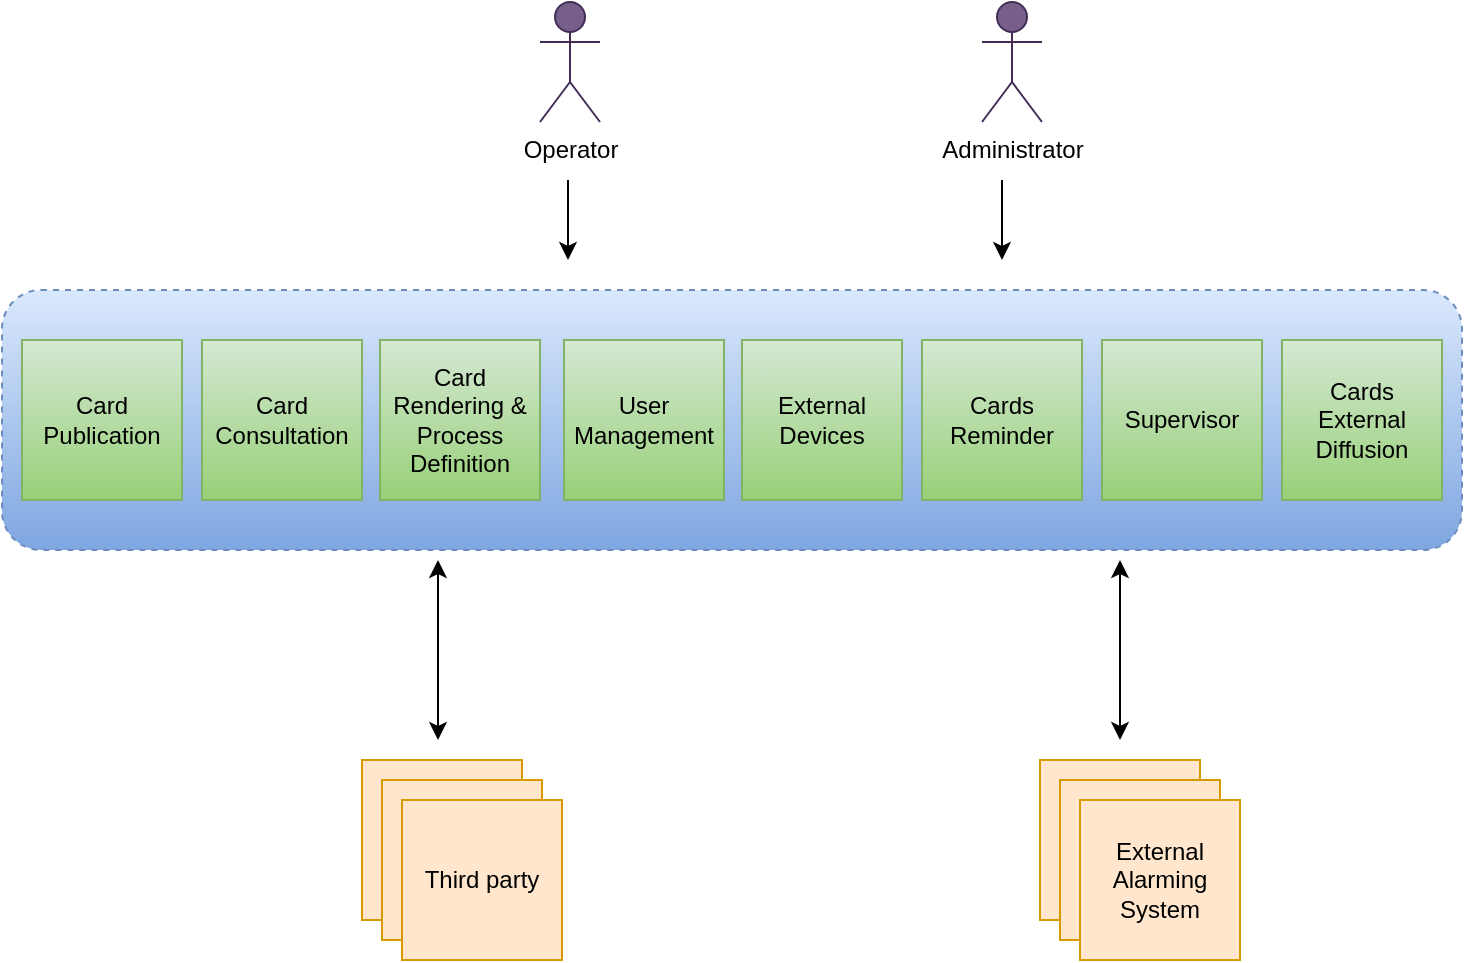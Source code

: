 <mxfile version="13.7.9" type="device"><diagram id="06CrNODc05yYju4PUXcf" name="Page-1"><mxGraphModel dx="950" dy="632" grid="1" gridSize="10" guides="1" tooltips="1" connect="1" arrows="1" fold="1" page="1" pageScale="1" pageWidth="827" pageHeight="1169" math="0" shadow="0"><root><mxCell id="0"/><mxCell id="1" parent="0"/><mxCell id="838dXlEEl3Rx7DSe0e1O-27" value="" style="rounded=1;whiteSpace=wrap;html=1;dashed=1;gradientColor=#7ea6e0;fillColor=#dae8fc;strokeColor=#6c8ebf;" parent="1" vertex="1"><mxGeometry x="40" y="195" width="730" height="130" as="geometry"/></mxCell><mxCell id="838dXlEEl3Rx7DSe0e1O-1" value="Card Publication" style="whiteSpace=wrap;html=1;aspect=fixed;fillColor=#d5e8d4;strokeColor=#82b366;gradientColor=#97d077;" parent="1" vertex="1"><mxGeometry x="50" y="220" width="80" height="80" as="geometry"/></mxCell><mxCell id="838dXlEEl3Rx7DSe0e1O-2" value="Card Consultation " style="whiteSpace=wrap;html=1;aspect=fixed;fillColor=#d5e8d4;strokeColor=#82b366;gradientColor=#97d077;" parent="1" vertex="1"><mxGeometry x="140" y="220" width="80" height="80" as="geometry"/></mxCell><mxCell id="838dXlEEl3Rx7DSe0e1O-3" value="Card Rendering &amp;amp; Process Definition" style="whiteSpace=wrap;html=1;aspect=fixed;fillColor=#d5e8d4;strokeColor=#82b366;gradientColor=#97d077;" parent="1" vertex="1"><mxGeometry x="229" y="220" width="80" height="80" as="geometry"/></mxCell><mxCell id="838dXlEEl3Rx7DSe0e1O-4" value="Operator" style="shape=umlActor;verticalLabelPosition=bottom;labelBackgroundColor=#ffffff;verticalAlign=top;html=1;outlineConnect=0;fillColor=#76608a;strokeColor=#432D57;fontColor=#000000;" parent="1" vertex="1"><mxGeometry x="309" y="51" width="30" height="60" as="geometry"/></mxCell><mxCell id="838dXlEEl3Rx7DSe0e1O-6" value="Third party " style="whiteSpace=wrap;html=1;aspect=fixed;fillColor=#ffe6cc;strokeColor=#d79b00;" parent="1" vertex="1"><mxGeometry x="220" y="430" width="80" height="80" as="geometry"/></mxCell><mxCell id="838dXlEEl3Rx7DSe0e1O-7" value="&lt;div&gt;External &lt;br&gt;&lt;/div&gt;&lt;div&gt;Devices&lt;br&gt;&lt;/div&gt;" style="whiteSpace=wrap;html=1;aspect=fixed;fillColor=#d5e8d4;strokeColor=#82b366;gradientColor=#97d077;" parent="1" vertex="1"><mxGeometry x="410" y="220" width="80" height="80" as="geometry"/></mxCell><mxCell id="838dXlEEl3Rx7DSe0e1O-9" value="Third party " style="whiteSpace=wrap;html=1;aspect=fixed;fillColor=#ffe6cc;strokeColor=#d79b00;" parent="1" vertex="1"><mxGeometry x="230" y="440" width="80" height="80" as="geometry"/></mxCell><mxCell id="838dXlEEl3Rx7DSe0e1O-10" value="Third party " style="whiteSpace=wrap;html=1;aspect=fixed;fillColor=#ffe6cc;strokeColor=#d79b00;" parent="1" vertex="1"><mxGeometry x="240" y="450" width="80" height="80" as="geometry"/></mxCell><mxCell id="838dXlEEl3Rx7DSe0e1O-13" value="Administrator" style="shape=umlActor;verticalLabelPosition=bottom;labelBackgroundColor=#ffffff;verticalAlign=top;html=1;outlineConnect=0;fillColor=#76608a;strokeColor=#432D57;fontColor=#000000;" parent="1" vertex="1"><mxGeometry x="530" y="51" width="30" height="60" as="geometry"/></mxCell><mxCell id="838dXlEEl3Rx7DSe0e1O-16" value="" style="endArrow=classic;html=1;" parent="1" edge="1"><mxGeometry width="50" height="50" relative="1" as="geometry"><mxPoint x="323" y="140" as="sourcePoint"/><mxPoint x="323" y="180" as="targetPoint"/></mxGeometry></mxCell><mxCell id="838dXlEEl3Rx7DSe0e1O-22" value="" style="endArrow=classic;html=1;" parent="1" edge="1"><mxGeometry width="50" height="50" relative="1" as="geometry"><mxPoint x="540" y="140" as="sourcePoint"/><mxPoint x="540" y="180" as="targetPoint"/></mxGeometry></mxCell><mxCell id="838dXlEEl3Rx7DSe0e1O-25" value="" style="endArrow=classic;html=1;startArrow=classic;startFill=1;" parent="1" edge="1"><mxGeometry width="50" height="50" relative="1" as="geometry"><mxPoint x="258" y="420" as="sourcePoint"/><mxPoint x="258" y="330" as="targetPoint"/></mxGeometry></mxCell><mxCell id="vBG52uumBjgRawfXfiO4-1" value="User Management" style="whiteSpace=wrap;html=1;aspect=fixed;fillColor=#d5e8d4;strokeColor=#82b366;gradientColor=#97d077;" parent="1" vertex="1"><mxGeometry x="321" y="220" width="80" height="80" as="geometry"/></mxCell><mxCell id="vBG52uumBjgRawfXfiO4-6" value="Third party " style="whiteSpace=wrap;html=1;aspect=fixed;fillColor=#ffe6cc;strokeColor=#d79b00;" parent="1" vertex="1"><mxGeometry x="559" y="430" width="80" height="80" as="geometry"/></mxCell><mxCell id="vBG52uumBjgRawfXfiO4-7" value="Third party " style="whiteSpace=wrap;html=1;aspect=fixed;fillColor=#ffe6cc;strokeColor=#d79b00;" parent="1" vertex="1"><mxGeometry x="569" y="440" width="80" height="80" as="geometry"/></mxCell><mxCell id="vBG52uumBjgRawfXfiO4-8" value="External Alarming System" style="whiteSpace=wrap;html=1;aspect=fixed;fillColor=#ffe6cc;strokeColor=#d79b00;" parent="1" vertex="1"><mxGeometry x="579" y="450" width="80" height="80" as="geometry"/></mxCell><mxCell id="vBG52uumBjgRawfXfiO4-9" value="" style="endArrow=classic;html=1;startArrow=classic;startFill=1;" parent="1" edge="1"><mxGeometry width="50" height="50" relative="1" as="geometry"><mxPoint x="599" y="420" as="sourcePoint"/><mxPoint x="599" y="330" as="targetPoint"/></mxGeometry></mxCell><mxCell id="exF_-F4yLaJ2jIliscen-1" value="&lt;div&gt;Cards Reminder&lt;/div&gt;" style="whiteSpace=wrap;html=1;aspect=fixed;fillColor=#d5e8d4;strokeColor=#82b366;gradientColor=#97d077;" vertex="1" parent="1"><mxGeometry x="500" y="220" width="80" height="80" as="geometry"/></mxCell><mxCell id="exF_-F4yLaJ2jIliscen-2" value="&lt;div&gt;Supervisor&lt;/div&gt;" style="whiteSpace=wrap;html=1;aspect=fixed;fillColor=#d5e8d4;strokeColor=#82b366;gradientColor=#97d077;" vertex="1" parent="1"><mxGeometry x="590" y="220" width="80" height="80" as="geometry"/></mxCell><mxCell id="exF_-F4yLaJ2jIliscen-4" value="Cards External Diffusion" style="whiteSpace=wrap;html=1;aspect=fixed;fillColor=#d5e8d4;strokeColor=#82b366;gradientColor=#97d077;" vertex="1" parent="1"><mxGeometry x="680" y="220" width="80" height="80" as="geometry"/></mxCell></root></mxGraphModel></diagram></mxfile>
